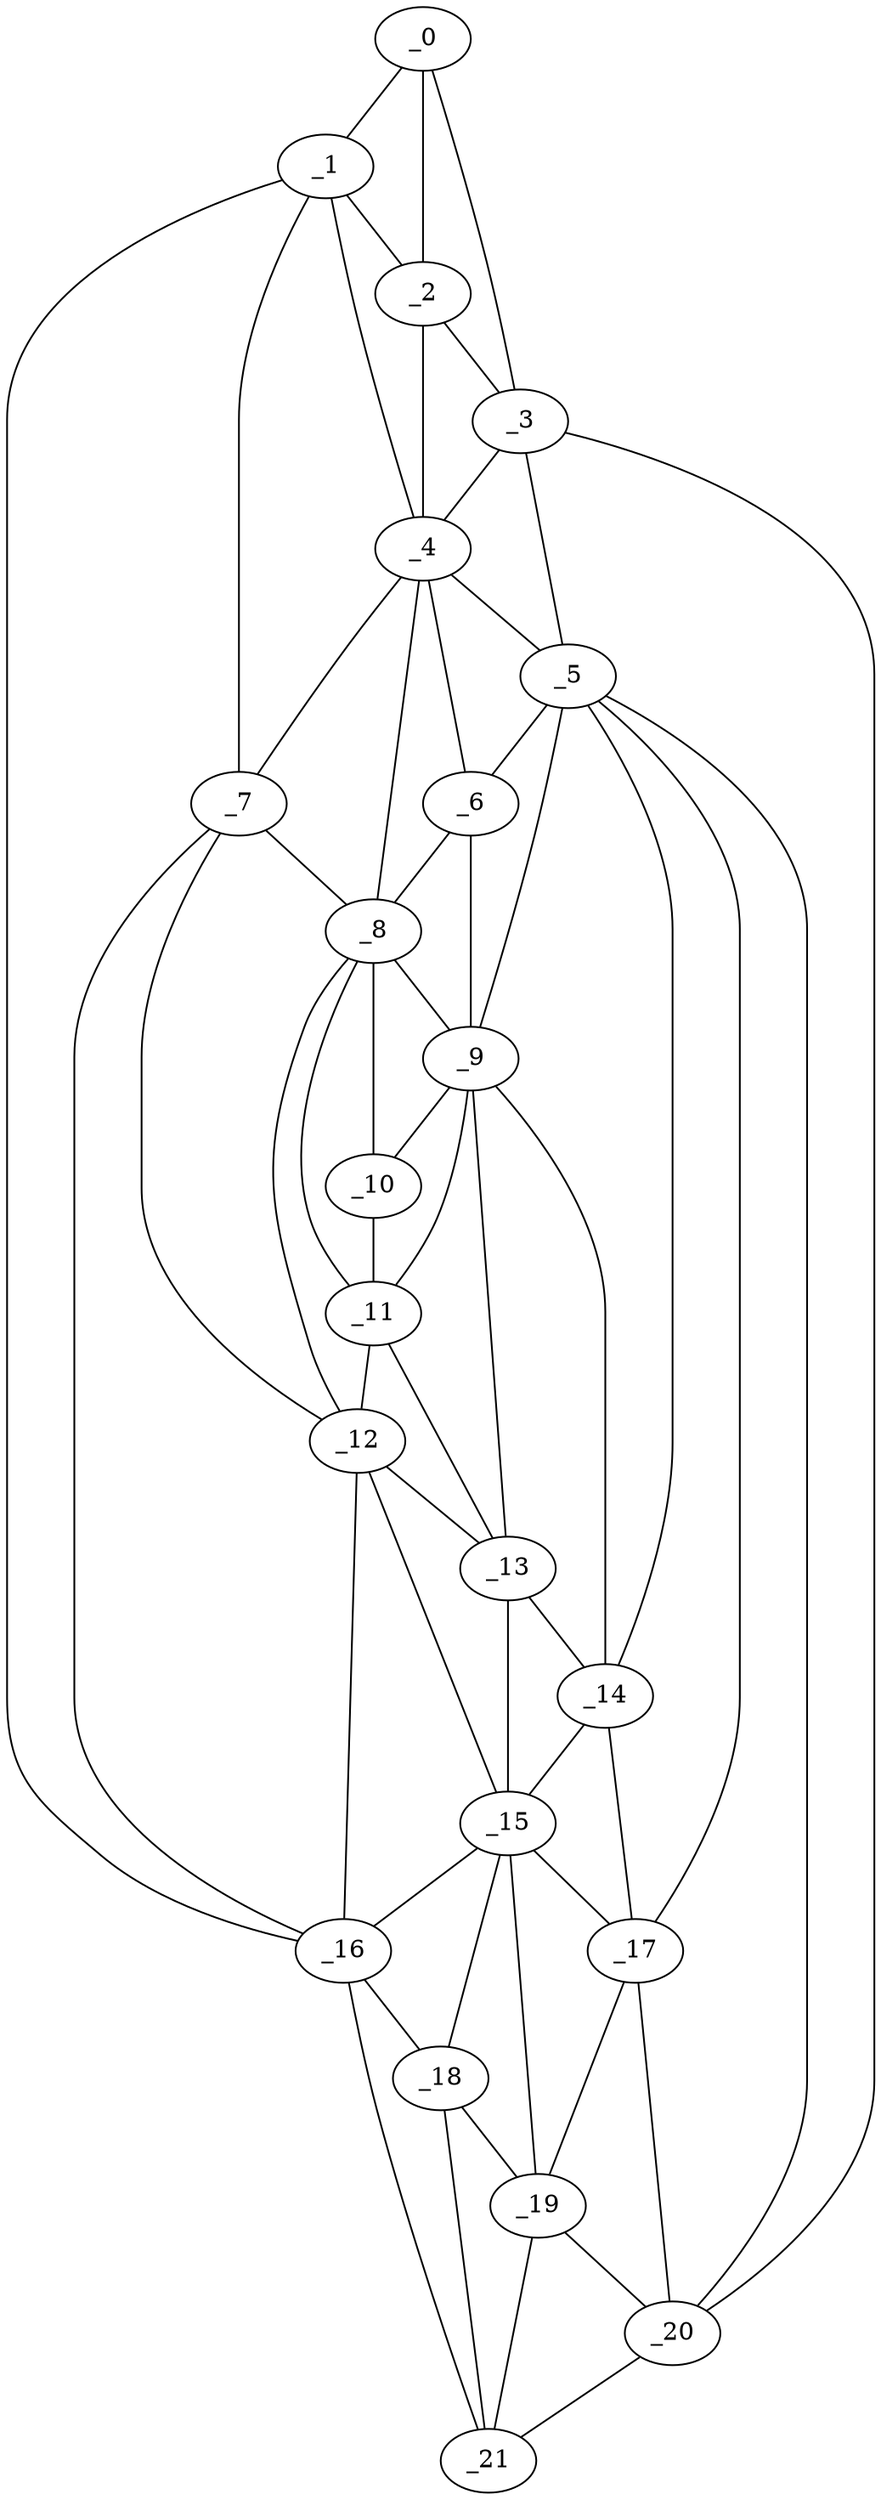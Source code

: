 graph "obj67__230.gxl" {
	_0	 [x=5,
		y=39];
	_1	 [x=5,
		y=56];
	_0 -- _1	 [valence=1];
	_2	 [x=19,
		y=37];
	_0 -- _2	 [valence=2];
	_3	 [x=32,
		y=31];
	_0 -- _3	 [valence=1];
	_1 -- _2	 [valence=2];
	_4	 [x=43,
		y=44];
	_1 -- _4	 [valence=2];
	_7	 [x=60,
		y=80];
	_1 -- _7	 [valence=2];
	_16	 [x=97,
		y=97];
	_1 -- _16	 [valence=1];
	_2 -- _3	 [valence=2];
	_2 -- _4	 [valence=2];
	_3 -- _4	 [valence=2];
	_5	 [x=54,
		y=44];
	_3 -- _5	 [valence=1];
	_20	 [x=124,
		y=70];
	_3 -- _20	 [valence=1];
	_4 -- _5	 [valence=2];
	_6	 [x=54,
		y=51];
	_4 -- _6	 [valence=1];
	_4 -- _7	 [valence=2];
	_8	 [x=61,
		y=68];
	_4 -- _8	 [valence=2];
	_5 -- _6	 [valence=1];
	_9	 [x=65,
		y=56];
	_5 -- _9	 [valence=1];
	_14	 [x=91,
		y=61];
	_5 -- _14	 [valence=1];
	_17	 [x=104,
		y=65];
	_5 -- _17	 [valence=2];
	_5 -- _20	 [valence=1];
	_6 -- _8	 [valence=2];
	_6 -- _9	 [valence=2];
	_7 -- _8	 [valence=2];
	_12	 [x=79,
		y=76];
	_7 -- _12	 [valence=2];
	_7 -- _16	 [valence=1];
	_8 -- _9	 [valence=1];
	_10	 [x=67,
		y=60];
	_8 -- _10	 [valence=2];
	_11	 [x=76,
		y=63];
	_8 -- _11	 [valence=2];
	_8 -- _12	 [valence=2];
	_9 -- _10	 [valence=2];
	_9 -- _11	 [valence=2];
	_13	 [x=85,
		y=63];
	_9 -- _13	 [valence=1];
	_9 -- _14	 [valence=2];
	_10 -- _11	 [valence=1];
	_11 -- _12	 [valence=2];
	_11 -- _13	 [valence=2];
	_12 -- _13	 [valence=2];
	_15	 [x=96,
		y=82];
	_12 -- _15	 [valence=2];
	_12 -- _16	 [valence=2];
	_13 -- _14	 [valence=1];
	_13 -- _15	 [valence=1];
	_14 -- _15	 [valence=2];
	_14 -- _17	 [valence=1];
	_15 -- _16	 [valence=2];
	_15 -- _17	 [valence=2];
	_18	 [x=108,
		y=92];
	_15 -- _18	 [valence=2];
	_19	 [x=114,
		y=80];
	_15 -- _19	 [valence=2];
	_16 -- _18	 [valence=1];
	_21	 [x=126,
		y=89];
	_16 -- _21	 [valence=1];
	_17 -- _19	 [valence=2];
	_17 -- _20	 [valence=2];
	_18 -- _19	 [valence=2];
	_18 -- _21	 [valence=1];
	_19 -- _20	 [valence=1];
	_19 -- _21	 [valence=2];
	_20 -- _21	 [valence=1];
}
